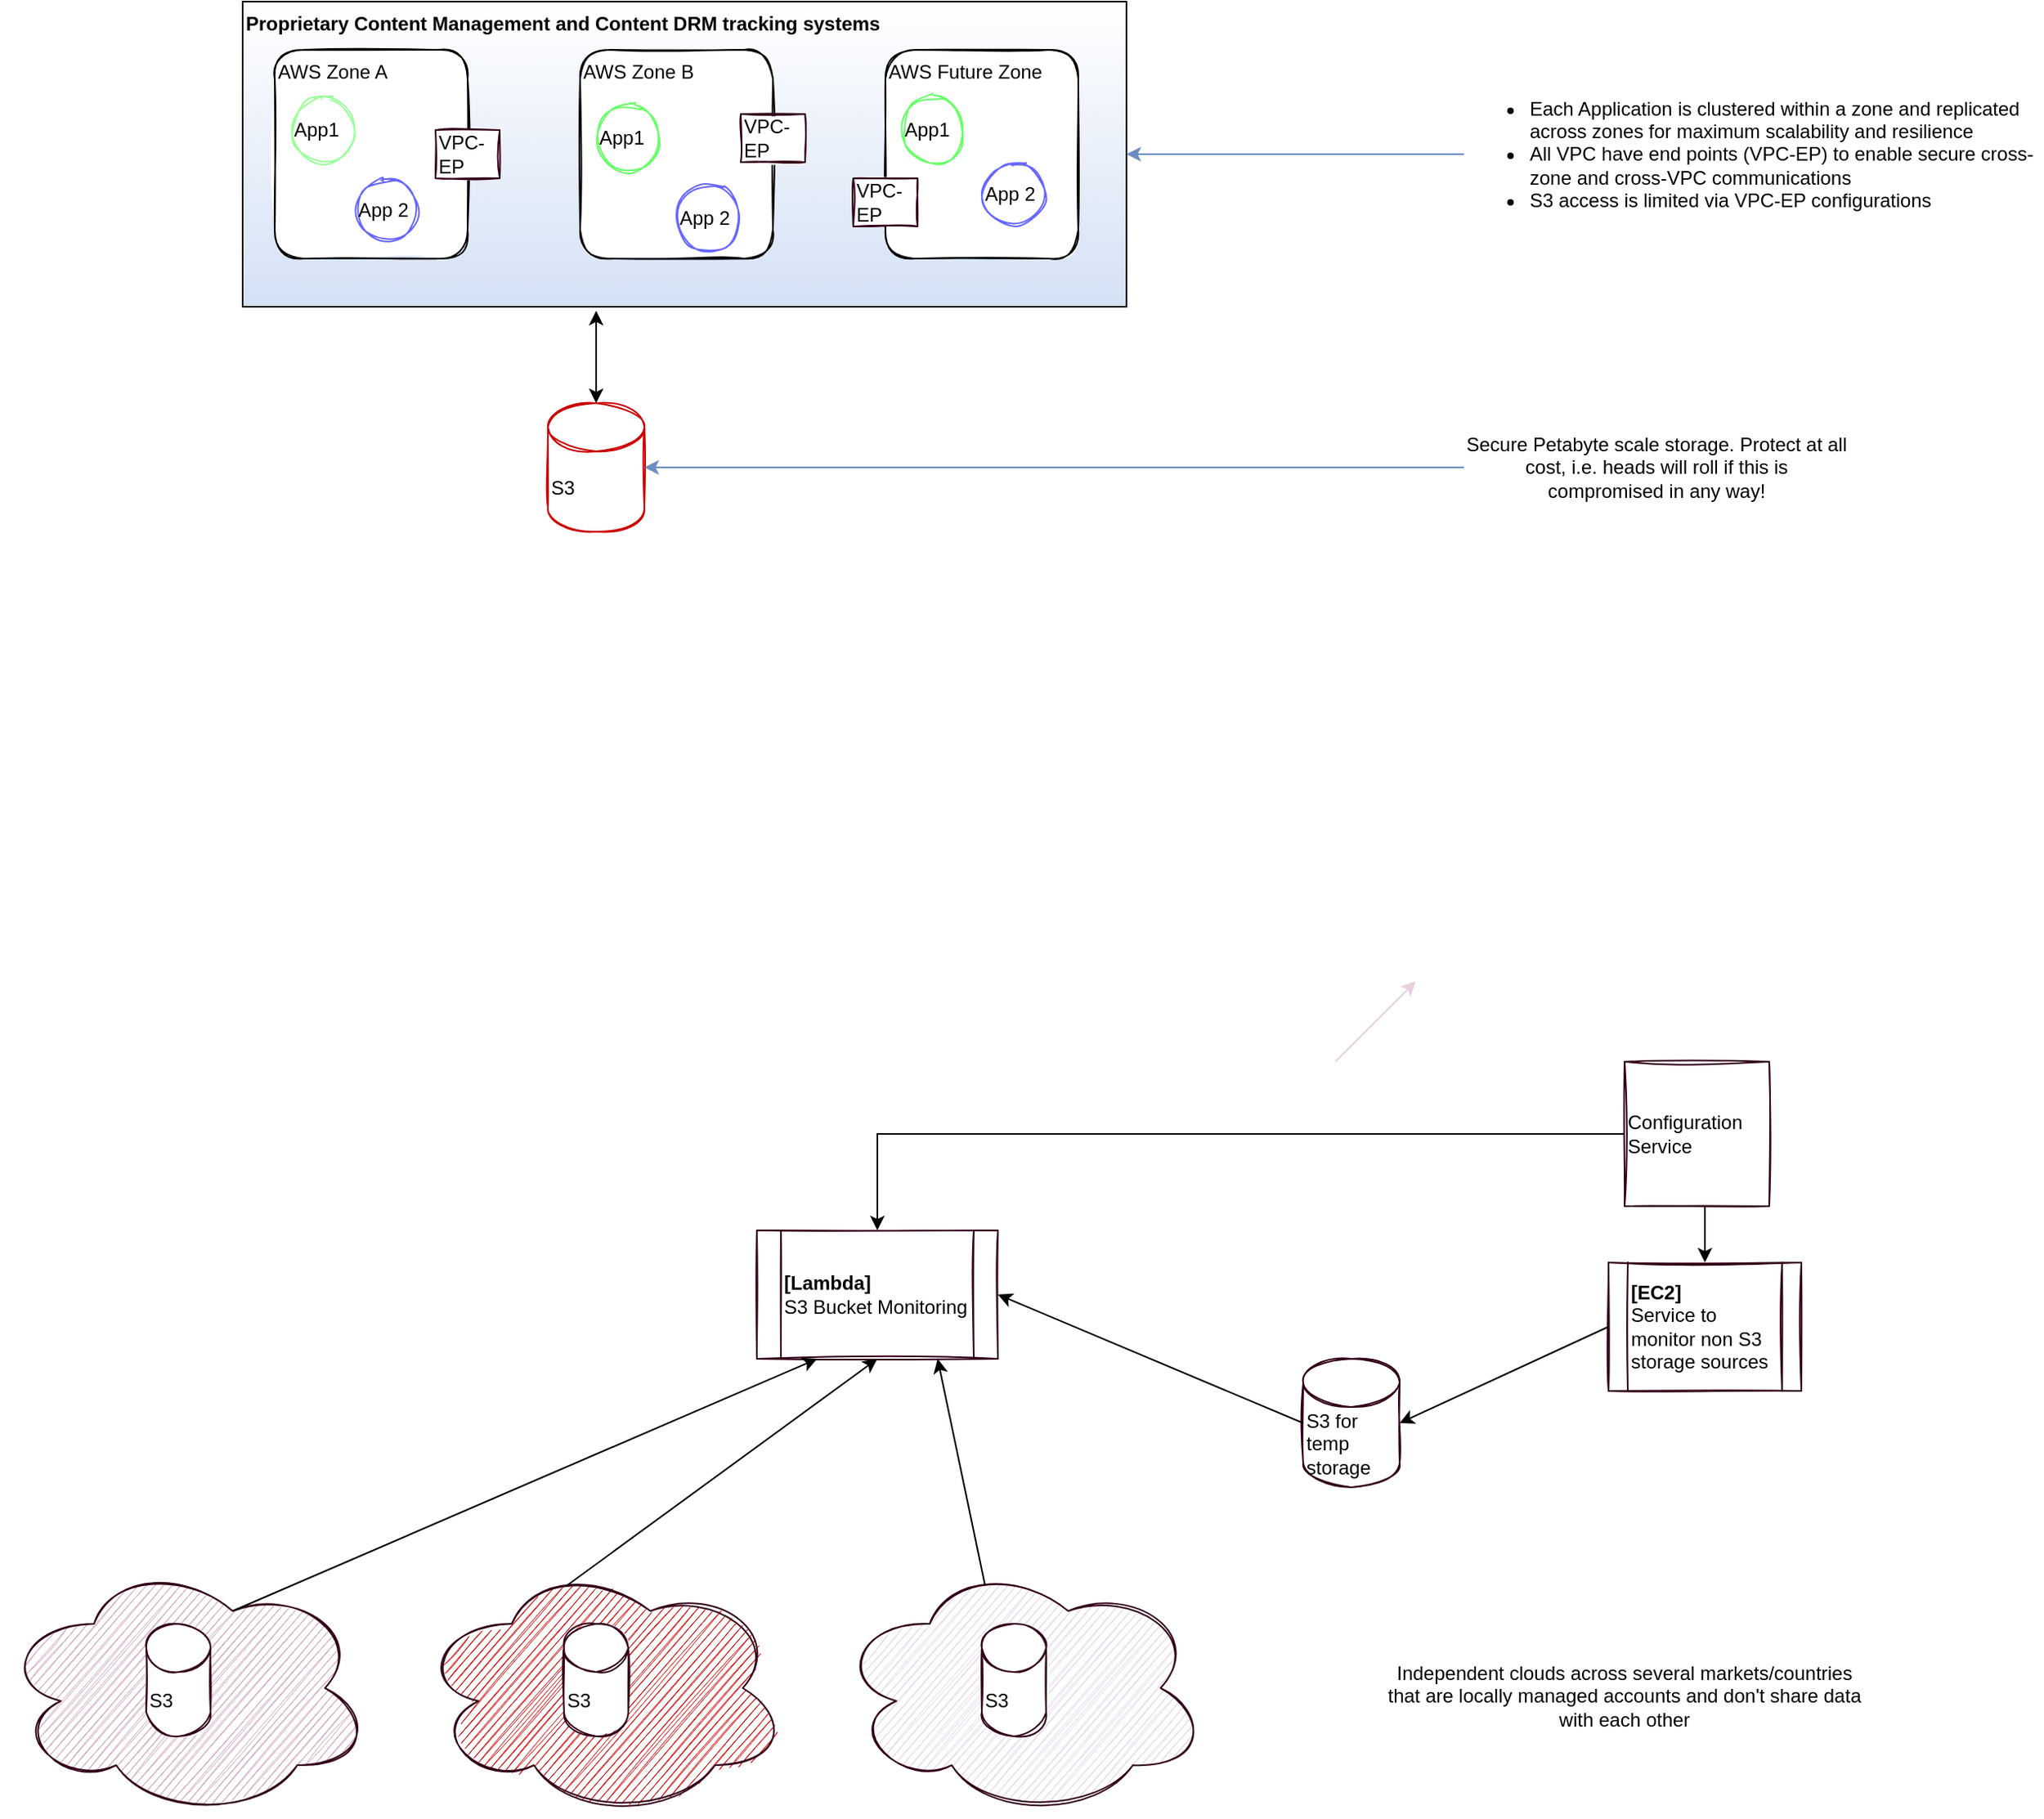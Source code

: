 <mxfile version="13.6.9" type="github">
  <diagram name="Page-1" id="5f0bae14-7c28-e335-631c-24af17079c00">
    <mxGraphModel dx="2031" dy="1089" grid="1" gridSize="10" guides="1" tooltips="1" connect="1" arrows="1" fold="1" page="1" pageScale="1" pageWidth="3000" pageHeight="2000" background="#ffffff" math="0" shadow="0">
      <root>
        <mxCell id="0" />
        <mxCell id="1" parent="0" />
        <mxCell id="GOLraGF-CfSpLIagJdrl-1" value="Proprietary Content Management and Content DRM tracking systems" style="rounded=0;whiteSpace=wrap;html=1;fontStyle=1;shadow=0;gradientColor=#D4E1F5;align=left;verticalAlign=top;" vertex="1" parent="1">
          <mxGeometry x="160" y="210" width="550" height="190" as="geometry" />
        </mxCell>
        <mxCell id="GOLraGF-CfSpLIagJdrl-5" value="AWS Zone A" style="rounded=1;whiteSpace=wrap;html=1;shadow=0;sketch=1;gradientColor=none;align=left;verticalAlign=top;" vertex="1" parent="1">
          <mxGeometry x="180" y="240" width="120" height="130" as="geometry" />
        </mxCell>
        <mxCell id="GOLraGF-CfSpLIagJdrl-7" value="AWS Future Zone" style="rounded=1;whiteSpace=wrap;html=1;shadow=0;sketch=1;gradientColor=none;align=left;verticalAlign=top;" vertex="1" parent="1">
          <mxGeometry x="560" y="240" width="120" height="130" as="geometry" />
        </mxCell>
        <mxCell id="GOLraGF-CfSpLIagJdrl-8" value="S3" style="shape=cylinder3;whiteSpace=wrap;html=1;boundedLbl=1;backgroundOutline=1;size=15;shadow=0;sketch=1;gradientColor=none;align=left;strokeColor=#CC0000;" vertex="1" parent="1">
          <mxGeometry x="350" y="460" width="60" height="80" as="geometry" />
        </mxCell>
        <mxCell id="GOLraGF-CfSpLIagJdrl-11" value="Secure Petabyte scale storage. Protect at all cost, i.e. heads will roll if this is compromised in any way!" style="text;html=1;strokeColor=none;fillColor=none;align=center;verticalAlign=middle;whiteSpace=wrap;rounded=0;shadow=0;sketch=1;" vertex="1" parent="1">
          <mxGeometry x="920" y="460" width="240" height="80" as="geometry" />
        </mxCell>
        <mxCell id="GOLraGF-CfSpLIagJdrl-12" value="" style="endArrow=classic;html=1;entryX=1;entryY=0.5;entryDx=0;entryDy=0;entryPerimeter=0;exitX=0;exitY=0.5;exitDx=0;exitDy=0;strokeColor=#6c8ebf;fillColor=#dae8fc;" edge="1" parent="1" source="GOLraGF-CfSpLIagJdrl-11" target="GOLraGF-CfSpLIagJdrl-8">
          <mxGeometry width="50" height="50" relative="1" as="geometry">
            <mxPoint x="500" y="490" as="sourcePoint" />
            <mxPoint x="550" y="440" as="targetPoint" />
          </mxGeometry>
        </mxCell>
        <mxCell id="GOLraGF-CfSpLIagJdrl-15" value="" style="endArrow=classic;startArrow=classic;html=1;entryX=0.4;entryY=1.013;entryDx=0;entryDy=0;entryPerimeter=0;exitX=0.5;exitY=0;exitDx=0;exitDy=0;exitPerimeter=0;" edge="1" parent="1" source="GOLraGF-CfSpLIagJdrl-8" target="GOLraGF-CfSpLIagJdrl-1">
          <mxGeometry width="50" height="50" relative="1" as="geometry">
            <mxPoint x="300" y="390" as="sourcePoint" />
            <mxPoint x="350" y="340" as="targetPoint" />
          </mxGeometry>
        </mxCell>
        <mxCell id="GOLraGF-CfSpLIagJdrl-16" value="App1" style="ellipse;whiteSpace=wrap;html=1;aspect=fixed;shadow=0;sketch=1;gradientColor=none;align=left;strokeColor=#99FF99;" vertex="1" parent="1">
          <mxGeometry x="190" y="270" width="40" height="40" as="geometry" />
        </mxCell>
        <mxCell id="GOLraGF-CfSpLIagJdrl-18" value="App1" style="ellipse;whiteSpace=wrap;html=1;aspect=fixed;shadow=0;sketch=1;gradientColor=none;align=left;strokeColor=#66FF66;" vertex="1" parent="1">
          <mxGeometry x="570" y="270" width="40" height="40" as="geometry" />
        </mxCell>
        <mxCell id="GOLraGF-CfSpLIagJdrl-19" value="App 2" style="ellipse;whiteSpace=wrap;html=1;aspect=fixed;shadow=0;sketch=1;gradientColor=none;align=left;strokeColor=#6666FF;" vertex="1" parent="1">
          <mxGeometry x="230" y="320" width="40" height="40" as="geometry" />
        </mxCell>
        <mxCell id="GOLraGF-CfSpLIagJdrl-21" value="App 2" style="ellipse;whiteSpace=wrap;html=1;aspect=fixed;shadow=0;sketch=1;gradientColor=none;align=left;strokeColor=#6666FF;" vertex="1" parent="1">
          <mxGeometry x="620" y="310" width="40" height="40" as="geometry" />
        </mxCell>
        <mxCell id="GOLraGF-CfSpLIagJdrl-23" value="&lt;ul&gt;&lt;li style=&quot;text-align: left&quot;&gt;Each Application is clustered within a zone and replicated across zones for maximum scalability and resilience&lt;/li&gt;&lt;li style=&quot;text-align: left&quot;&gt;All VPC have end points (VPC-EP) to enable secure cross-zone and cross-VPC communications&lt;/li&gt;&lt;li style=&quot;text-align: left&quot;&gt;S3 access is limited via VPC-EP configurations&lt;/li&gt;&lt;/ul&gt;" style="text;html=1;strokeColor=none;fillColor=none;align=center;verticalAlign=middle;whiteSpace=wrap;rounded=0;shadow=0;sketch=1;" vertex="1" parent="1">
          <mxGeometry x="920" y="235" width="360" height="140" as="geometry" />
        </mxCell>
        <mxCell id="GOLraGF-CfSpLIagJdrl-24" value="" style="endArrow=classic;html=1;entryX=1;entryY=0.5;entryDx=0;entryDy=0;fillColor=#dae8fc;strokeColor=#6c8ebf;" edge="1" parent="1" source="GOLraGF-CfSpLIagJdrl-23" target="GOLraGF-CfSpLIagJdrl-1">
          <mxGeometry width="50" height="50" relative="1" as="geometry">
            <mxPoint x="500" y="460" as="sourcePoint" />
            <mxPoint x="550" y="410" as="targetPoint" />
          </mxGeometry>
        </mxCell>
        <mxCell id="GOLraGF-CfSpLIagJdrl-26" value="VPC-EP" style="rounded=0;whiteSpace=wrap;html=1;shadow=0;sketch=1;strokeColor=#33001A;gradientColor=none;align=left;" vertex="1" parent="1">
          <mxGeometry x="280" y="290" width="40" height="30" as="geometry" />
        </mxCell>
        <mxCell id="GOLraGF-CfSpLIagJdrl-27" value="" style="group" vertex="1" connectable="0" parent="1">
          <mxGeometry x="370" y="240" width="120" height="130" as="geometry" />
        </mxCell>
        <mxCell id="GOLraGF-CfSpLIagJdrl-6" value="AWS Zone B" style="rounded=1;whiteSpace=wrap;html=1;shadow=0;sketch=1;gradientColor=none;align=left;verticalAlign=top;" vertex="1" parent="GOLraGF-CfSpLIagJdrl-27">
          <mxGeometry width="120" height="130" as="geometry" />
        </mxCell>
        <mxCell id="GOLraGF-CfSpLIagJdrl-17" value="App1" style="ellipse;whiteSpace=wrap;html=1;aspect=fixed;shadow=0;sketch=1;gradientColor=none;align=left;strokeColor=#66FF66;" vertex="1" parent="GOLraGF-CfSpLIagJdrl-27">
          <mxGeometry x="10" y="35" width="40" height="40" as="geometry" />
        </mxCell>
        <mxCell id="GOLraGF-CfSpLIagJdrl-20" value="App 2" style="ellipse;whiteSpace=wrap;html=1;aspect=fixed;shadow=0;sketch=1;gradientColor=none;align=left;strokeColor=#6666FF;" vertex="1" parent="GOLraGF-CfSpLIagJdrl-27">
          <mxGeometry x="60" y="85" width="40" height="40" as="geometry" />
        </mxCell>
        <mxCell id="GOLraGF-CfSpLIagJdrl-28" value="VPC-EP" style="rounded=0;whiteSpace=wrap;html=1;shadow=0;sketch=1;strokeColor=#33001A;gradientColor=none;align=left;" vertex="1" parent="1">
          <mxGeometry x="470" y="280" width="40" height="30" as="geometry" />
        </mxCell>
        <mxCell id="GOLraGF-CfSpLIagJdrl-29" value="VPC-EP" style="rounded=0;whiteSpace=wrap;html=1;shadow=0;sketch=1;strokeColor=#33001A;gradientColor=none;align=left;" vertex="1" parent="1">
          <mxGeometry x="540" y="320" width="40" height="30" as="geometry" />
        </mxCell>
        <mxCell id="GOLraGF-CfSpLIagJdrl-42" value="" style="group" vertex="1" connectable="0" parent="1">
          <mxGeometry x="10" y="1180" width="1160" height="160" as="geometry" />
        </mxCell>
        <mxCell id="GOLraGF-CfSpLIagJdrl-32" value="" style="group;" vertex="1" connectable="0" parent="GOLraGF-CfSpLIagJdrl-42">
          <mxGeometry width="230" height="160" as="geometry" />
        </mxCell>
        <mxCell id="GOLraGF-CfSpLIagJdrl-30" value="" style="ellipse;shape=cloud;whiteSpace=wrap;html=1;shadow=0;sketch=1;strokeColor=#33001A;gradientColor=none;align=left;fillColor=#CDA2BE;" vertex="1" parent="GOLraGF-CfSpLIagJdrl-32">
          <mxGeometry width="230" height="160" as="geometry" />
        </mxCell>
        <mxCell id="GOLraGF-CfSpLIagJdrl-41" value="" style="group" vertex="1" connectable="0" parent="GOLraGF-CfSpLIagJdrl-32">
          <mxGeometry x="90" y="40" width="40" height="70" as="geometry" />
        </mxCell>
        <mxCell id="GOLraGF-CfSpLIagJdrl-31" value="S3" style="shape=cylinder3;whiteSpace=wrap;html=1;boundedLbl=1;backgroundOutline=1;size=15;shadow=0;sketch=1;strokeColor=#33001A;gradientColor=none;align=left;" vertex="1" parent="GOLraGF-CfSpLIagJdrl-41">
          <mxGeometry width="40" height="70" as="geometry" />
        </mxCell>
        <mxCell id="GOLraGF-CfSpLIagJdrl-40" value="Independent clouds across several markets/countries that are locally managed accounts and don&#39;t share data with each other" style="text;html=1;strokeColor=none;fillColor=none;align=center;verticalAlign=middle;whiteSpace=wrap;rounded=0;shadow=0;sketch=1;" vertex="1" parent="GOLraGF-CfSpLIagJdrl-42">
          <mxGeometry x="860" y="10" width="300" height="150" as="geometry" />
        </mxCell>
        <mxCell id="GOLraGF-CfSpLIagJdrl-38" value="" style="ellipse;shape=cloud;whiteSpace=wrap;html=1;shadow=0;sketch=1;strokeColor=#33001A;gradientColor=none;align=left;fillColor=#E1D5E7;" vertex="1" parent="GOLraGF-CfSpLIagJdrl-42">
          <mxGeometry x="520" width="230" height="160" as="geometry" />
        </mxCell>
        <mxCell id="GOLraGF-CfSpLIagJdrl-39" value="S3" style="shape=cylinder3;whiteSpace=wrap;html=1;boundedLbl=1;backgroundOutline=1;size=15;shadow=0;sketch=1;strokeColor=#33001A;gradientColor=none;align=left;" vertex="1" parent="GOLraGF-CfSpLIagJdrl-42">
          <mxGeometry x="610" y="40" width="40" height="70" as="geometry" />
        </mxCell>
        <mxCell id="GOLraGF-CfSpLIagJdrl-34" value="" style="ellipse;shape=cloud;whiteSpace=wrap;html=1;shadow=0;sketch=1;strokeColor=#33001A;gradientColor=none;align=left;fillColor=#CC0000;" vertex="1" parent="GOLraGF-CfSpLIagJdrl-42">
          <mxGeometry x="260" width="230" height="160" as="geometry" />
        </mxCell>
        <mxCell id="GOLraGF-CfSpLIagJdrl-35" value="S3" style="shape=cylinder3;whiteSpace=wrap;html=1;boundedLbl=1;backgroundOutline=1;size=15;shadow=0;sketch=1;strokeColor=#33001A;gradientColor=none;align=left;" vertex="1" parent="GOLraGF-CfSpLIagJdrl-42">
          <mxGeometry x="350" y="40" width="40" height="70" as="geometry" />
        </mxCell>
        <mxCell id="GOLraGF-CfSpLIagJdrl-47" value="" style="edgeStyle=orthogonalEdgeStyle;rounded=0;orthogonalLoop=1;jettySize=auto;html=1;exitX=0;exitY=0.5;exitDx=0;exitDy=0;entryX=0.5;entryY=0;entryDx=0;entryDy=0;" edge="1" parent="1" source="GOLraGF-CfSpLIagJdrl-43" target="GOLraGF-CfSpLIagJdrl-44">
          <mxGeometry x="-0.154" y="25" relative="1" as="geometry">
            <mxPoint as="offset" />
          </mxGeometry>
        </mxCell>
        <mxCell id="GOLraGF-CfSpLIagJdrl-54" style="edgeStyle=orthogonalEdgeStyle;rounded=0;orthogonalLoop=1;jettySize=auto;html=1;exitX=0.5;exitY=1;exitDx=0;exitDy=0;entryX=0.5;entryY=0;entryDx=0;entryDy=0;strokeColor=#000000;" edge="1" parent="1" source="GOLraGF-CfSpLIagJdrl-43" target="GOLraGF-CfSpLIagJdrl-48">
          <mxGeometry relative="1" as="geometry" />
        </mxCell>
        <mxCell id="GOLraGF-CfSpLIagJdrl-43" value="Configuration Service" style="whiteSpace=wrap;html=1;aspect=fixed;shadow=0;sketch=1;strokeColor=#33001A;fillColor=none;gradientColor=none;align=left;" vertex="1" parent="1">
          <mxGeometry x="1020" y="870" width="90" height="90" as="geometry" />
        </mxCell>
        <mxCell id="GOLraGF-CfSpLIagJdrl-44" value="&lt;b&gt;[Lambda]&lt;/b&gt;&lt;br&gt;S3 Bucket Monitoring" style="shape=process;whiteSpace=wrap;html=1;backgroundOutline=1;shadow=0;sketch=1;strokeColor=#33001A;fillColor=none;gradientColor=none;align=left;" vertex="1" parent="1">
          <mxGeometry x="480" y="975" width="150" height="80" as="geometry" />
        </mxCell>
        <mxCell id="GOLraGF-CfSpLIagJdrl-45" value="" style="endArrow=classic;html=1;strokeColor=#E6D0DE;" edge="1" parent="1">
          <mxGeometry width="50" height="50" relative="1" as="geometry">
            <mxPoint x="840" y="870" as="sourcePoint" />
            <mxPoint x="890" y="820" as="targetPoint" />
          </mxGeometry>
        </mxCell>
        <mxCell id="GOLraGF-CfSpLIagJdrl-48" value="&lt;b&gt;[EC2]&lt;/b&gt;&lt;br&gt;Service to monitor non S3 storage sources" style="shape=process;whiteSpace=wrap;html=1;backgroundOutline=1;shadow=0;sketch=1;strokeColor=#33001A;fillColor=none;gradientColor=none;align=left;" vertex="1" parent="1">
          <mxGeometry x="1010" y="995" width="120" height="80" as="geometry" />
        </mxCell>
        <mxCell id="GOLraGF-CfSpLIagJdrl-50" value="" style="endArrow=classic;html=1;exitX=0.625;exitY=0.2;exitDx=0;exitDy=0;exitPerimeter=0;entryX=0.25;entryY=1;entryDx=0;entryDy=0;" edge="1" parent="1" source="GOLraGF-CfSpLIagJdrl-30" target="GOLraGF-CfSpLIagJdrl-44">
          <mxGeometry width="50" height="50" relative="1" as="geometry">
            <mxPoint x="240" y="1230" as="sourcePoint" />
            <mxPoint x="290" y="1180" as="targetPoint" />
          </mxGeometry>
        </mxCell>
        <mxCell id="GOLraGF-CfSpLIagJdrl-51" value="" style="endArrow=classic;html=1;strokeColor=#000000;exitX=0.4;exitY=0.1;exitDx=0;exitDy=0;exitPerimeter=0;entryX=0.5;entryY=1;entryDx=0;entryDy=0;" edge="1" parent="1" source="GOLraGF-CfSpLIagJdrl-34" target="GOLraGF-CfSpLIagJdrl-44">
          <mxGeometry width="50" height="50" relative="1" as="geometry">
            <mxPoint x="560" y="1180" as="sourcePoint" />
            <mxPoint x="890" y="820" as="targetPoint" />
          </mxGeometry>
        </mxCell>
        <mxCell id="GOLraGF-CfSpLIagJdrl-52" value="" style="endArrow=classic;html=1;strokeColor=#000000;exitX=0.4;exitY=0.1;exitDx=0;exitDy=0;exitPerimeter=0;entryX=0.75;entryY=1;entryDx=0;entryDy=0;" edge="1" parent="1" source="GOLraGF-CfSpLIagJdrl-38" target="GOLraGF-CfSpLIagJdrl-44">
          <mxGeometry width="50" height="50" relative="1" as="geometry">
            <mxPoint x="840" y="1010" as="sourcePoint" />
            <mxPoint x="890" y="960" as="targetPoint" />
          </mxGeometry>
        </mxCell>
        <mxCell id="GOLraGF-CfSpLIagJdrl-56" value="S3 for temp storage" style="shape=cylinder3;whiteSpace=wrap;html=1;boundedLbl=1;backgroundOutline=1;size=15;shadow=0;sketch=1;strokeColor=#33001A;fillColor=none;gradientColor=none;align=left;" vertex="1" parent="1">
          <mxGeometry x="820" y="1055" width="60" height="80" as="geometry" />
        </mxCell>
        <mxCell id="GOLraGF-CfSpLIagJdrl-58" value="" style="endArrow=classic;html=1;strokeColor=#000000;exitX=0;exitY=0.5;exitDx=0;exitDy=0;entryX=1;entryY=0.5;entryDx=0;entryDy=0;entryPerimeter=0;" edge="1" parent="1" source="GOLraGF-CfSpLIagJdrl-48" target="GOLraGF-CfSpLIagJdrl-56">
          <mxGeometry width="50" height="50" relative="1" as="geometry">
            <mxPoint x="840" y="970" as="sourcePoint" />
            <mxPoint x="890" y="920" as="targetPoint" />
          </mxGeometry>
        </mxCell>
        <mxCell id="GOLraGF-CfSpLIagJdrl-60" value="" style="endArrow=classic;html=1;strokeColor=#000000;exitX=0;exitY=0.5;exitDx=0;exitDy=0;exitPerimeter=0;entryX=1;entryY=0.5;entryDx=0;entryDy=0;" edge="1" parent="1" source="GOLraGF-CfSpLIagJdrl-56" target="GOLraGF-CfSpLIagJdrl-44">
          <mxGeometry width="50" height="50" relative="1" as="geometry">
            <mxPoint x="840" y="970" as="sourcePoint" />
            <mxPoint x="890" y="920" as="targetPoint" />
          </mxGeometry>
        </mxCell>
      </root>
    </mxGraphModel>
  </diagram>
</mxfile>
